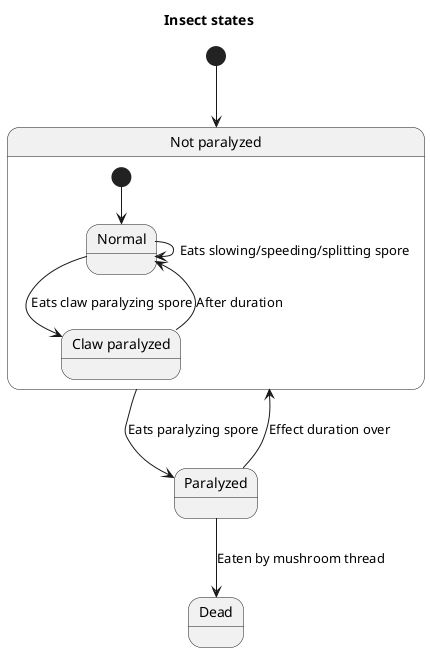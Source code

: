 @startuml Insect states
title Insect states

[*] --> NP

state "Not paralyzed" as NP {
    state "Normal" as N
    state "Claw paralyzed" as CP

    [*] --> N

    N --> N : Eats slowing/speeding/splitting spore
    N --> CP : Eats claw paralyzing spore
    CP --> N : After duration
}

state "Paralyzed" as P

NP --> P : Eats paralyzing spore
P --> NP : Effect duration over
P --> Dead : Eaten by mushroom thread

@enduml
